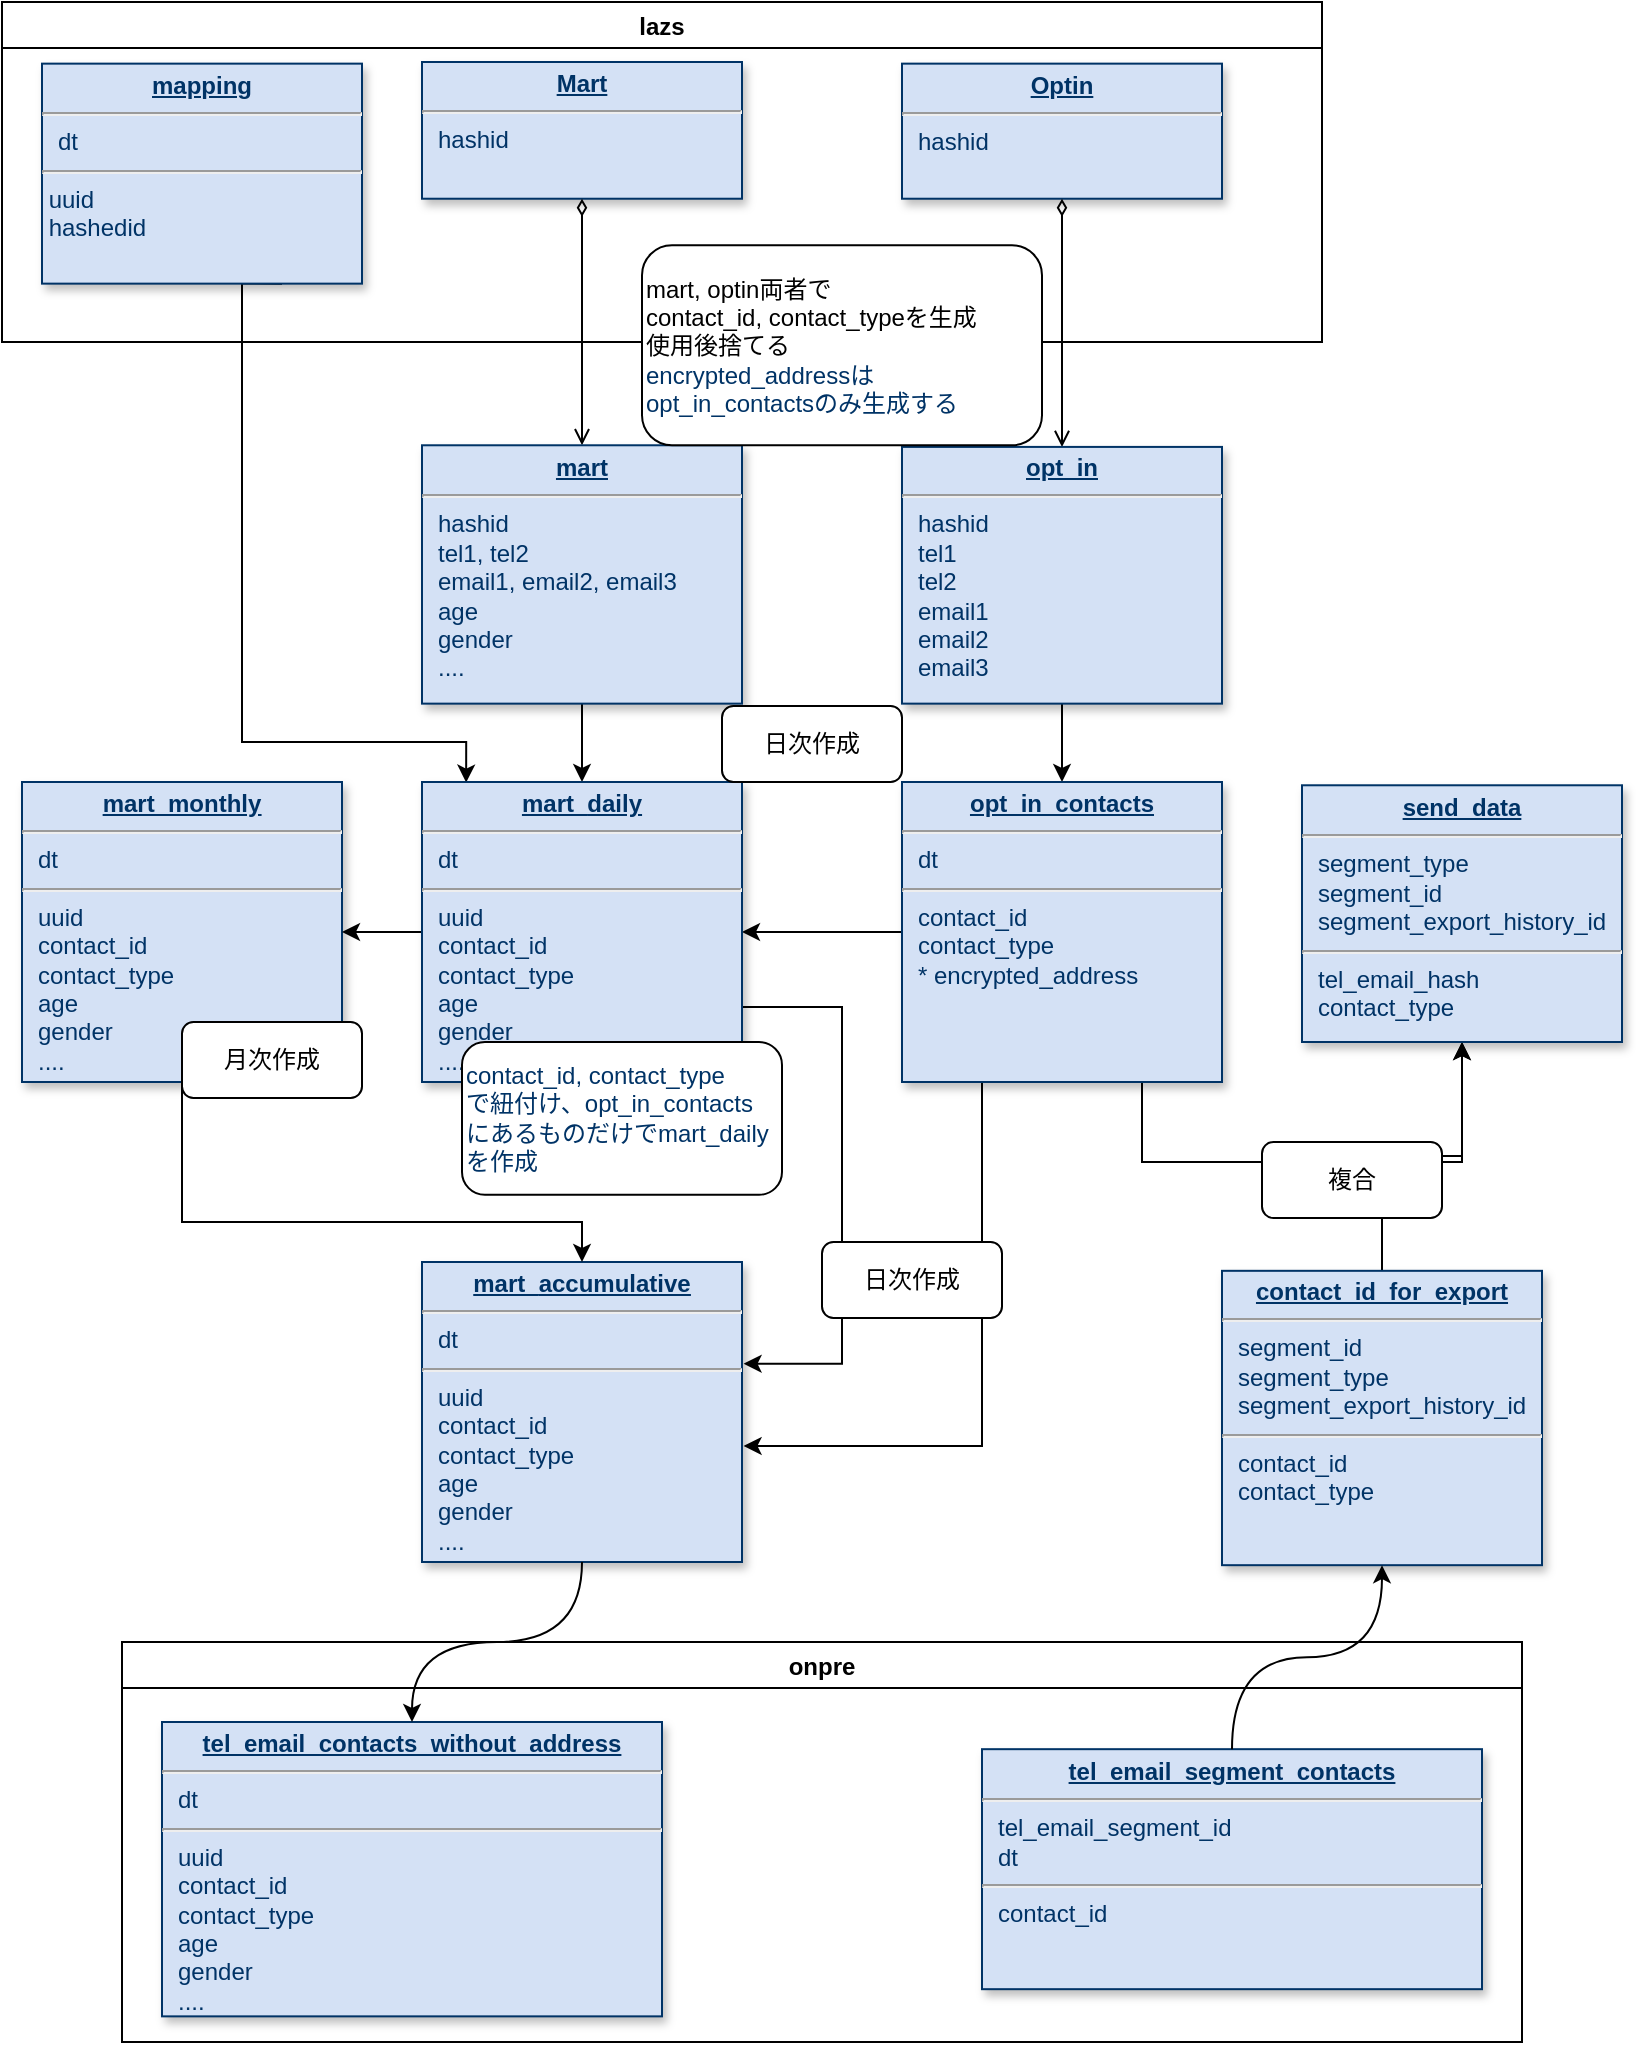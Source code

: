 <mxfile version="15.7.3" type="github">
  <diagram name="Page-1" id="efa7a0a1-bf9b-a30e-e6df-94a7791c09e9">
    <mxGraphModel dx="1678" dy="838" grid="1" gridSize="10" guides="1" tooltips="1" connect="1" arrows="1" fold="1" page="1" pageScale="1" pageWidth="826" pageHeight="1169" background="none" math="0" shadow="0">
      <root>
        <mxCell id="0" />
        <mxCell id="1" parent="0" />
        <mxCell id="25" value="&lt;p style=&quot;margin: 0px ; margin-top: 4px ; text-align: center ; text-decoration: underline&quot;&gt;&lt;b&gt;Mart&lt;/b&gt;&lt;/p&gt;&lt;hr&gt;&lt;p style=&quot;margin: 0px ; margin-left: 8px&quot;&gt;hashid&lt;br&gt;&lt;/p&gt;" style="verticalAlign=top;align=left;overflow=fill;fontSize=12;fontFamily=Helvetica;html=1;strokeColor=#003366;shadow=1;fillColor=#D4E1F5;fontColor=#003366" parent="1" vertex="1">
          <mxGeometry x="220" y="50" width="160" height="68.36" as="geometry" />
        </mxCell>
        <mxCell id="19" value="&lt;p style=&quot;margin: 0px ; margin-top: 4px ; text-align: center ; text-decoration: underline&quot;&gt;&lt;strong&gt;Optin&lt;/strong&gt;&lt;/p&gt;&lt;hr&gt;&lt;p style=&quot;margin: 0px ; margin-left: 8px&quot;&gt;hashid&lt;br&gt;&lt;/p&gt;&lt;p style=&quot;margin: 0px ; margin-left: 8px&quot;&gt;&lt;br&gt;&lt;/p&gt;" style="verticalAlign=top;align=left;overflow=fill;fontSize=12;fontFamily=Helvetica;html=1;strokeColor=#003366;shadow=1;fillColor=#D4E1F5;fontColor=#003366" parent="1" vertex="1">
          <mxGeometry x="460" y="50.82" width="160" height="67.54" as="geometry" />
        </mxCell>
        <mxCell id="90" value="" style="endArrow=open;startArrow=diamondThin;startFill=0;edgeStyle=orthogonalEdgeStyle" parent="1" source="25" target="21" edge="1">
          <mxGeometry x="1430" y="300" as="geometry">
            <mxPoint x="1430" y="300" as="sourcePoint" />
            <mxPoint x="1590" y="300" as="targetPoint" />
          </mxGeometry>
        </mxCell>
        <mxCell id="36" value="" style="endArrow=open;startArrow=diamondThin;startFill=0;edgeStyle=orthogonalEdgeStyle;entryX=0.5;entryY=0;entryDx=0;entryDy=0;" parent="1" source="19" target="20" edge="1">
          <mxGeometry x="770" y="140.82" as="geometry">
            <mxPoint x="770" y="140.82" as="sourcePoint" />
            <mxPoint x="1160" y="382.46" as="targetPoint" />
          </mxGeometry>
        </mxCell>
        <mxCell id="sF7MwyPJBfuZg916_Yfn-266" style="edgeStyle=orthogonalEdgeStyle;rounded=0;orthogonalLoop=1;jettySize=auto;html=1;exitX=0.5;exitY=0;exitDx=0;exitDy=0;entryX=0.5;entryY=1;entryDx=0;entryDy=0;" edge="1" parent="1" source="sF7MwyPJBfuZg916_Yfn-184" target="sF7MwyPJBfuZg916_Yfn-252">
          <mxGeometry relative="1" as="geometry">
            <Array as="points">
              <mxPoint x="700" y="597" />
              <mxPoint x="740" y="597" />
            </Array>
          </mxGeometry>
        </mxCell>
        <mxCell id="sF7MwyPJBfuZg916_Yfn-184" value="&lt;p style=&quot;margin: 4px 0px 0px ; text-align: center&quot;&gt;&lt;b&gt;&lt;u&gt;contact_id_for_export&lt;/u&gt;&lt;/b&gt;&lt;br&gt;&lt;/p&gt;&lt;hr&gt;&lt;p style=&quot;margin: 0px 0px 0px 8px&quot;&gt;segment_id&lt;br&gt;&lt;/p&gt;&lt;p style=&quot;margin: 0px 0px 0px 8px&quot;&gt;segment_type&lt;/p&gt;&lt;p style=&quot;margin: 0px 0px 0px 8px&quot;&gt;segment_export_history_id&lt;/p&gt;&lt;hr&gt;&lt;p style=&quot;margin: 0px 0px 0px 8px&quot;&gt;contact_id&lt;/p&gt;&lt;p style=&quot;margin: 0px 0px 0px 8px&quot;&gt;contact_type&lt;/p&gt;&lt;p style=&quot;margin: 0px 0px 0px 8px&quot;&gt;&lt;br&gt;&lt;/p&gt;" style="verticalAlign=top;align=left;overflow=fill;fontSize=12;fontFamily=Helvetica;html=1;strokeColor=#003366;shadow=1;fillColor=#D4E1F5;fontColor=#003366" vertex="1" parent="1">
          <mxGeometry x="620" y="654.41" width="160" height="147.18" as="geometry" />
        </mxCell>
        <mxCell id="sF7MwyPJBfuZg916_Yfn-248" style="edgeStyle=orthogonalEdgeStyle;rounded=0;orthogonalLoop=1;jettySize=auto;html=1;exitX=0.75;exitY=1;exitDx=0;exitDy=0;entryX=0.138;entryY=0.002;entryDx=0;entryDy=0;entryPerimeter=0;" edge="1" parent="1" source="sF7MwyPJBfuZg916_Yfn-124" target="sF7MwyPJBfuZg916_Yfn-143">
          <mxGeometry relative="1" as="geometry">
            <Array as="points">
              <mxPoint x="130" y="390" />
              <mxPoint x="242" y="390" />
            </Array>
          </mxGeometry>
        </mxCell>
        <mxCell id="sF7MwyPJBfuZg916_Yfn-127" style="edgeStyle=orthogonalEdgeStyle;rounded=0;orthogonalLoop=1;jettySize=auto;html=1;exitX=0;exitY=0.5;exitDx=0;exitDy=0;entryX=1;entryY=0.5;entryDx=0;entryDy=0;curved=1;" edge="1" parent="1" source="sF7MwyPJBfuZg916_Yfn-173" target="sF7MwyPJBfuZg916_Yfn-143">
          <mxGeometry relative="1" as="geometry" />
        </mxCell>
        <mxCell id="sF7MwyPJBfuZg916_Yfn-174" style="edgeStyle=orthogonalEdgeStyle;curved=1;rounded=0;orthogonalLoop=1;jettySize=auto;html=1;exitX=0.5;exitY=0;exitDx=0;exitDy=0;entryX=0.5;entryY=1;entryDx=0;entryDy=0;startArrow=classic;startFill=1;strokeWidth=1;endArrow=none;endFill=0;" edge="1" parent="1" source="sF7MwyPJBfuZg916_Yfn-173" target="20">
          <mxGeometry relative="1" as="geometry" />
        </mxCell>
        <mxCell id="20" value="&lt;p style=&quot;margin: 0px ; margin-top: 4px ; text-align: center ; text-decoration: underline&quot;&gt;&lt;strong&gt;opt_in&lt;/strong&gt;&lt;/p&gt;&lt;hr&gt;&lt;p style=&quot;margin: 0px ; margin-left: 8px&quot;&gt;&lt;span&gt;hashid&lt;/span&gt;&lt;br&gt;&lt;/p&gt;&lt;p style=&quot;margin: 0px 0px 0px 8px&quot;&gt;tel1&lt;/p&gt;&lt;p style=&quot;margin: 0px 0px 0px 8px&quot;&gt;tel2&lt;/p&gt;&lt;p style=&quot;margin: 0px 0px 0px 8px&quot;&gt;email1&lt;/p&gt;&lt;p style=&quot;margin: 0px 0px 0px 8px&quot;&gt;email2&lt;/p&gt;&lt;p style=&quot;margin: 0px 0px 0px 8px&quot;&gt;email3&lt;/p&gt;&lt;p style=&quot;margin: 0px 0px 0px 8px&quot;&gt;&lt;br&gt;&lt;/p&gt;" style="verticalAlign=top;align=left;overflow=fill;fontSize=12;fontFamily=Helvetica;html=1;strokeColor=#003366;shadow=1;fillColor=#D4E1F5;fontColor=#003366" parent="1" vertex="1">
          <mxGeometry x="460" y="242.46" width="160" height="128.36" as="geometry" />
        </mxCell>
        <mxCell id="sF7MwyPJBfuZg916_Yfn-115" value="&lt;p style=&quot;margin: 0px ; margin-top: 4px ; text-align: center ; text-decoration: underline&quot;&gt;&lt;b&gt;mart_&lt;/b&gt;&lt;b&gt;&lt;u&gt;accumulative&lt;/u&gt;&lt;/b&gt;&lt;/p&gt;&lt;hr&gt;&lt;p style=&quot;margin: 0px 0px 0px 8px&quot;&gt;dt&lt;/p&gt;&lt;hr&gt;&lt;p style=&quot;margin: 0px 0px 0px 8px&quot;&gt;uuid&lt;/p&gt;&lt;p style=&quot;margin: 0px 0px 0px 8px&quot;&gt;contact_id&lt;br&gt;&lt;/p&gt;&lt;p style=&quot;margin: 0px 0px 0px 8px&quot;&gt;contact_type&lt;/p&gt;&lt;p style=&quot;margin: 0px 0px 0px 8px&quot;&gt;age&lt;/p&gt;&lt;p style=&quot;margin: 0px 0px 0px 8px&quot;&gt;gender&lt;/p&gt;&lt;p style=&quot;margin: 0px 0px 0px 8px&quot;&gt;....&lt;/p&gt;" style="verticalAlign=top;align=left;overflow=fill;fontSize=12;fontFamily=Helvetica;html=1;strokeColor=#003366;shadow=1;fillColor=#D4E1F5;fontColor=#003366" vertex="1" parent="1">
          <mxGeometry x="220" y="650" width="160" height="150" as="geometry" />
        </mxCell>
        <mxCell id="sF7MwyPJBfuZg916_Yfn-120" style="edgeStyle=orthogonalEdgeStyle;rounded=0;orthogonalLoop=1;jettySize=auto;html=1;exitX=0.5;exitY=1;exitDx=0;exitDy=0;entryX=0.5;entryY=0;entryDx=0;entryDy=0;" edge="1" parent="1" source="sF7MwyPJBfuZg916_Yfn-129" target="sF7MwyPJBfuZg916_Yfn-115">
          <mxGeometry relative="1" as="geometry">
            <Array as="points">
              <mxPoint x="100" y="630" />
              <mxPoint x="300" y="630" />
            </Array>
          </mxGeometry>
        </mxCell>
        <mxCell id="sF7MwyPJBfuZg916_Yfn-146" style="edgeStyle=orthogonalEdgeStyle;curved=1;rounded=0;orthogonalLoop=1;jettySize=auto;html=1;exitX=0.5;exitY=1;exitDx=0;exitDy=0;entryX=0.5;entryY=0;entryDx=0;entryDy=0;" edge="1" parent="1" source="21" target="sF7MwyPJBfuZg916_Yfn-143">
          <mxGeometry relative="1" as="geometry" />
        </mxCell>
        <mxCell id="21" value="&lt;p style=&quot;margin: 0px ; margin-top: 4px ; text-align: center ; text-decoration: underline&quot;&gt;&lt;b&gt;mart&lt;/b&gt;&lt;/p&gt;&lt;hr&gt;&lt;p style=&quot;margin: 0px 0px 0px 8px&quot;&gt;hashid&lt;br&gt;&lt;/p&gt;&lt;p style=&quot;margin: 0px 0px 0px 8px&quot;&gt;tel1, tel2&amp;nbsp;&lt;/p&gt;&lt;p style=&quot;margin: 0px 0px 0px 8px&quot;&gt;email1, email2, email3&lt;/p&gt;&lt;p style=&quot;margin: 0px 0px 0px 8px&quot;&gt;age&lt;/p&gt;&lt;p style=&quot;margin: 0px 0px 0px 8px&quot;&gt;gender&lt;/p&gt;&lt;p style=&quot;margin: 0px 0px 0px 8px&quot;&gt;....&lt;/p&gt;" style="verticalAlign=top;align=left;overflow=fill;fontSize=12;fontFamily=Helvetica;html=1;strokeColor=#003366;shadow=1;fillColor=#D4E1F5;fontColor=#003366" parent="1" vertex="1">
          <mxGeometry x="220" y="241.64" width="160" height="129.18" as="geometry" />
        </mxCell>
        <mxCell id="sF7MwyPJBfuZg916_Yfn-128" style="edgeStyle=orthogonalEdgeStyle;curved=1;rounded=0;orthogonalLoop=1;jettySize=auto;html=1;exitX=0.5;exitY=1;exitDx=0;exitDy=0;" edge="1" parent="1" source="21" target="21">
          <mxGeometry relative="1" as="geometry" />
        </mxCell>
        <mxCell id="sF7MwyPJBfuZg916_Yfn-129" value="&lt;p style=&quot;margin: 0px ; margin-top: 4px ; text-align: center ; text-decoration: underline&quot;&gt;&lt;b&gt;mart_&lt;/b&gt;&lt;b&gt;&lt;u&gt;monthly&lt;/u&gt;&lt;/b&gt;&lt;/p&gt;&lt;hr&gt;&lt;p style=&quot;margin: 0px 0px 0px 8px&quot;&gt;dt&lt;br&gt;&lt;/p&gt;&lt;hr&gt;&lt;p style=&quot;margin: 0px 0px 0px 8px&quot;&gt;uuid&lt;/p&gt;&lt;p style=&quot;margin: 0px 0px 0px 8px&quot;&gt;contact_id&lt;br&gt;&lt;/p&gt;&lt;p style=&quot;margin: 0px 0px 0px 8px&quot;&gt;contact_type&lt;/p&gt;&lt;p style=&quot;margin: 0px 0px 0px 8px&quot;&gt;age&lt;/p&gt;&lt;p style=&quot;margin: 0px 0px 0px 8px&quot;&gt;gender&lt;/p&gt;&lt;p style=&quot;margin: 0px 0px 0px 8px&quot;&gt;....&lt;/p&gt;&lt;div&gt;&lt;br&gt;&lt;/div&gt;" style="verticalAlign=top;align=left;overflow=fill;fontSize=12;fontFamily=Helvetica;html=1;strokeColor=#003366;shadow=1;fillColor=#D4E1F5;fontColor=#003366" vertex="1" parent="1">
          <mxGeometry x="20" y="410" width="160" height="150" as="geometry" />
        </mxCell>
        <mxCell id="sF7MwyPJBfuZg916_Yfn-246" style="edgeStyle=orthogonalEdgeStyle;rounded=0;orthogonalLoop=1;jettySize=auto;html=1;exitX=0;exitY=0.5;exitDx=0;exitDy=0;entryX=1;entryY=0.5;entryDx=0;entryDy=0;" edge="1" parent="1" source="sF7MwyPJBfuZg916_Yfn-143" target="sF7MwyPJBfuZg916_Yfn-129">
          <mxGeometry relative="1" as="geometry" />
        </mxCell>
        <mxCell id="sF7MwyPJBfuZg916_Yfn-264" style="edgeStyle=orthogonalEdgeStyle;rounded=0;orthogonalLoop=1;jettySize=auto;html=1;exitX=1;exitY=0.75;exitDx=0;exitDy=0;entryX=1.005;entryY=0.339;entryDx=0;entryDy=0;entryPerimeter=0;" edge="1" parent="1" source="sF7MwyPJBfuZg916_Yfn-143" target="sF7MwyPJBfuZg916_Yfn-115">
          <mxGeometry relative="1" as="geometry">
            <Array as="points">
              <mxPoint x="430" y="522" />
              <mxPoint x="430" y="701" />
            </Array>
          </mxGeometry>
        </mxCell>
        <mxCell id="sF7MwyPJBfuZg916_Yfn-143" value="&lt;p style=&quot;margin: 0px ; margin-top: 4px ; text-align: center ; text-decoration: underline&quot;&gt;&lt;b&gt;mart_&lt;/b&gt;&lt;b&gt;&lt;u&gt;daily&lt;/u&gt;&lt;/b&gt;&lt;br&gt;&lt;/p&gt;&lt;hr&gt;&lt;p style=&quot;margin: 0px 0px 0px 8px&quot;&gt;dt&lt;br&gt;&lt;/p&gt;&lt;hr&gt;&lt;p style=&quot;margin: 0px 0px 0px 8px&quot;&gt;&lt;span&gt;uuid&lt;/span&gt;&lt;/p&gt;&lt;p style=&quot;margin: 0px 0px 0px 8px&quot;&gt;&lt;span&gt;contact_id&lt;/span&gt;&lt;br&gt;&lt;/p&gt;&lt;p style=&quot;margin: 0px 0px 0px 8px&quot;&gt;contact_type&lt;/p&gt;&lt;p style=&quot;margin: 0px 0px 0px 8px&quot;&gt;age&lt;/p&gt;&lt;p style=&quot;margin: 0px 0px 0px 8px&quot;&gt;gender&lt;/p&gt;&lt;p style=&quot;margin: 0px 0px 0px 8px&quot;&gt;....&lt;/p&gt;" style="verticalAlign=top;align=left;overflow=fill;fontSize=12;fontFamily=Helvetica;html=1;strokeColor=#003366;shadow=1;fillColor=#D4E1F5;fontColor=#003366" vertex="1" parent="1">
          <mxGeometry x="220" y="410" width="160" height="150" as="geometry" />
        </mxCell>
        <mxCell id="sF7MwyPJBfuZg916_Yfn-265" style="edgeStyle=orthogonalEdgeStyle;rounded=0;orthogonalLoop=1;jettySize=auto;html=1;exitX=0.25;exitY=1;exitDx=0;exitDy=0;entryX=1.005;entryY=0.613;entryDx=0;entryDy=0;entryPerimeter=0;" edge="1" parent="1" source="sF7MwyPJBfuZg916_Yfn-173" target="sF7MwyPJBfuZg916_Yfn-115">
          <mxGeometry relative="1" as="geometry" />
        </mxCell>
        <mxCell id="sF7MwyPJBfuZg916_Yfn-267" style="edgeStyle=orthogonalEdgeStyle;rounded=0;orthogonalLoop=1;jettySize=auto;html=1;exitX=0.75;exitY=1;exitDx=0;exitDy=0;entryX=0.5;entryY=1;entryDx=0;entryDy=0;" edge="1" parent="1" source="sF7MwyPJBfuZg916_Yfn-173" target="sF7MwyPJBfuZg916_Yfn-252">
          <mxGeometry relative="1" as="geometry">
            <Array as="points">
              <mxPoint x="580" y="600" />
              <mxPoint x="740" y="600" />
            </Array>
          </mxGeometry>
        </mxCell>
        <mxCell id="sF7MwyPJBfuZg916_Yfn-173" value="&lt;p style=&quot;margin: 0px ; margin-top: 4px ; text-align: center ; text-decoration: underline&quot;&gt;&lt;strong&gt;opt_in_contacts&lt;/strong&gt;&lt;/p&gt;&lt;hr&gt;&lt;p style=&quot;margin: 0px ; margin-left: 8px&quot;&gt;dt&lt;/p&gt;&lt;hr&gt;&lt;p style=&quot;margin: 0px 0px 0px 8px&quot;&gt;contact_id&lt;br&gt;&lt;/p&gt;&lt;p style=&quot;margin: 0px 0px 0px 8px&quot;&gt;contact_type&lt;/p&gt;&lt;p style=&quot;margin: 0px 0px 0px 8px&quot;&gt;* encrypted_address&lt;br&gt;&lt;/p&gt;" style="verticalAlign=top;align=left;overflow=fill;fontSize=12;fontFamily=Helvetica;html=1;strokeColor=#003366;shadow=1;fillColor=#D4E1F5;fontColor=#003366" vertex="1" parent="1">
          <mxGeometry x="460" y="410" width="160" height="150" as="geometry" />
        </mxCell>
        <mxCell id="sF7MwyPJBfuZg916_Yfn-179" value="日次作成" style="rounded=1;whiteSpace=wrap;html=1;" vertex="1" parent="1">
          <mxGeometry x="370" y="372" width="90" height="38" as="geometry" />
        </mxCell>
        <mxCell id="sF7MwyPJBfuZg916_Yfn-181" value="&lt;span style=&quot;color: rgb(0 , 51 , 102)&quot;&gt;contact_id,&amp;nbsp;&lt;/span&gt;&lt;span style=&quot;color: rgb(0 , 51 , 102)&quot;&gt;contact_type&lt;/span&gt;&lt;span style=&quot;color: rgb(0 , 51 , 102)&quot;&gt;&lt;br&gt;&lt;/span&gt;&lt;span style=&quot;color: rgb(0 , 51 , 102)&quot;&gt;で紐付け、&lt;/span&gt;&lt;font color=&quot;#003366&quot;&gt;opt_in_contacts&lt;br&gt;にあるものだけでmart_dailyを作成&lt;br&gt;&lt;/font&gt;" style="rounded=1;whiteSpace=wrap;html=1;align=left;" vertex="1" parent="1">
          <mxGeometry x="240" y="540" width="160" height="76.41" as="geometry" />
        </mxCell>
        <mxCell id="sF7MwyPJBfuZg916_Yfn-250" value="lazs" style="swimlane;" vertex="1" parent="1">
          <mxGeometry x="10" y="20" width="660" height="170" as="geometry" />
        </mxCell>
        <mxCell id="sF7MwyPJBfuZg916_Yfn-124" value="&lt;p style=&quot;margin: 0px ; margin-top: 4px ; text-align: center ; text-decoration: underline&quot;&gt;&lt;strong&gt;mapping&lt;/strong&gt;&lt;/p&gt;&lt;hr&gt;&lt;p style=&quot;margin: 0px ; margin-left: 8px&quot;&gt;dt&lt;/p&gt;&lt;hr&gt;&lt;blockquote style=&quot;margin: 0 0 0 40px ; border: none ; padding: 0px&quot;&gt;&lt;/blockquote&gt;&lt;span&gt;&lt;div&gt;&lt;span&gt;&amp;nbsp;uuid&lt;/span&gt;&lt;/div&gt;&lt;/span&gt;&lt;div&gt;&lt;span&gt;&amp;nbsp;hashedid&lt;/span&gt;&lt;/div&gt;" style="verticalAlign=top;align=left;overflow=fill;fontSize=12;fontFamily=Helvetica;html=1;strokeColor=#003366;shadow=1;fillColor=#D4E1F5;fontColor=#003366" vertex="1" parent="sF7MwyPJBfuZg916_Yfn-250">
          <mxGeometry x="20" y="30.82" width="160" height="110" as="geometry" />
        </mxCell>
        <mxCell id="sF7MwyPJBfuZg916_Yfn-138" value="月次作成" style="rounded=1;whiteSpace=wrap;html=1;" vertex="1" parent="1">
          <mxGeometry x="100" y="530" width="90" height="38" as="geometry" />
        </mxCell>
        <mxCell id="sF7MwyPJBfuZg916_Yfn-249" value="onpre" style="swimlane;" vertex="1" parent="1">
          <mxGeometry x="70" y="840" width="700" height="200" as="geometry" />
        </mxCell>
        <mxCell id="sF7MwyPJBfuZg916_Yfn-188" value="&lt;p style=&quot;margin: 4px 0px 0px ; text-align: center&quot;&gt;&lt;b&gt;&lt;u&gt;tel_email_contacts_without_address&lt;/u&gt;&lt;/b&gt;&lt;br&gt;&lt;/p&gt;&lt;hr&gt;&lt;p style=&quot;margin: 0px 0px 0px 8px&quot;&gt;dt&lt;/p&gt;&lt;hr&gt;&lt;p style=&quot;margin: 0px 0px 0px 8px&quot;&gt;uuid&lt;/p&gt;&lt;p style=&quot;margin: 0px 0px 0px 8px&quot;&gt;contact_id&lt;/p&gt;&lt;p style=&quot;margin: 0px 0px 0px 8px&quot;&gt;contact_type&lt;br&gt;&lt;/p&gt;&lt;p style=&quot;margin: 0px 0px 0px 8px&quot;&gt;age&lt;/p&gt;&lt;p style=&quot;margin: 0px 0px 0px 8px&quot;&gt;gender&lt;/p&gt;&lt;p style=&quot;margin: 0px 0px 0px 8px&quot;&gt;....&lt;/p&gt;" style="verticalAlign=top;align=left;overflow=fill;fontSize=12;fontFamily=Helvetica;html=1;strokeColor=#003366;shadow=1;fillColor=#D4E1F5;fontColor=#003366" vertex="1" parent="sF7MwyPJBfuZg916_Yfn-249">
          <mxGeometry x="20" y="40" width="250" height="147.18" as="geometry" />
        </mxCell>
        <mxCell id="sF7MwyPJBfuZg916_Yfn-261" value="&lt;p style=&quot;margin: 4px 0px 0px ; text-align: center&quot;&gt;&lt;b&gt;&lt;u&gt;tel_email_segment_contacts&lt;/u&gt;&lt;/b&gt;&lt;br&gt;&lt;/p&gt;&lt;hr&gt;&lt;p style=&quot;margin: 0px 0px 0px 8px&quot;&gt;tel_email_segment_id&lt;br&gt;&lt;/p&gt;&lt;p style=&quot;margin: 0px 0px 0px 8px&quot;&gt;dt&lt;/p&gt;&lt;hr&gt;&lt;p style=&quot;margin: 0px 0px 0px 8px&quot;&gt;contact_id&lt;br&gt;&lt;/p&gt;&lt;p style=&quot;margin: 0px 0px 0px 8px&quot;&gt;&lt;br&gt;&lt;/p&gt;" style="verticalAlign=top;align=left;overflow=fill;fontSize=12;fontFamily=Helvetica;html=1;strokeColor=#003366;shadow=1;fillColor=#D4E1F5;fontColor=#003366" vertex="1" parent="sF7MwyPJBfuZg916_Yfn-249">
          <mxGeometry x="430" y="53.59" width="250" height="120" as="geometry" />
        </mxCell>
        <mxCell id="sF7MwyPJBfuZg916_Yfn-180" value="&lt;div&gt;&lt;span&gt;mart, optin両者で&lt;/span&gt;&lt;/div&gt;&lt;div&gt;&lt;span&gt;contact_id,&lt;/span&gt;&lt;span style=&quot;color: rgb(0 , 51 , 102)&quot;&gt;&amp;nbsp;&lt;/span&gt;&lt;span&gt;contact_typeを生成&lt;/span&gt;&lt;/div&gt;&lt;div&gt;&lt;span&gt;使用後捨てる&lt;/span&gt;&lt;/div&gt;&lt;div&gt;&lt;span style=&quot;color: rgb(0 , 51 , 102)&quot;&gt;encrypted_addressは&amp;nbsp;&lt;/span&gt;&lt;span&gt;&lt;br&gt;&lt;/span&gt;&lt;/div&gt;&lt;font color=&quot;#003366&quot;&gt;opt_in_contactsのみ生成する&lt;/font&gt;" style="rounded=1;whiteSpace=wrap;html=1;align=left;fillColor=default;" vertex="1" parent="1">
          <mxGeometry x="330" y="141.64" width="200" height="100" as="geometry" />
        </mxCell>
        <mxCell id="sF7MwyPJBfuZg916_Yfn-126" style="edgeStyle=orthogonalEdgeStyle;rounded=0;orthogonalLoop=1;jettySize=auto;html=1;exitX=0.5;exitY=1;exitDx=0;exitDy=0;entryX=0.5;entryY=0;entryDx=0;entryDy=0;curved=1;" edge="1" parent="1" source="sF7MwyPJBfuZg916_Yfn-115" target="sF7MwyPJBfuZg916_Yfn-188">
          <mxGeometry relative="1" as="geometry">
            <mxPoint x="300" y="831.82" as="sourcePoint" />
            <mxPoint x="300" y="830" as="targetPoint" />
          </mxGeometry>
        </mxCell>
        <mxCell id="sF7MwyPJBfuZg916_Yfn-252" value="&lt;p style=&quot;margin: 0px ; margin-top: 4px ; text-align: center ; text-decoration: underline&quot;&gt;&lt;strong&gt;send_data&lt;/strong&gt;&lt;/p&gt;&lt;hr&gt;&lt;p style=&quot;margin: 0px 0px 0px 8px&quot;&gt;segment_type&lt;/p&gt;&lt;p style=&quot;margin: 0px 0px 0px 8px&quot;&gt;segment_id&lt;/p&gt;&lt;p style=&quot;margin: 0px 0px 0px 8px&quot;&gt;segment_export_history_id&lt;/p&gt;&lt;hr&gt;&lt;p style=&quot;margin: 0px ; margin-left: 8px&quot;&gt;tel_email_hash&lt;br&gt;&lt;/p&gt;&lt;p style=&quot;margin: 0px 0px 0px 8px&quot;&gt;&lt;span&gt;contact_type&lt;/span&gt;&lt;br&gt;&lt;/p&gt;" style="verticalAlign=top;align=left;overflow=fill;fontSize=12;fontFamily=Helvetica;html=1;strokeColor=#003366;shadow=1;fillColor=#D4E1F5;fontColor=#003366" vertex="1" parent="1">
          <mxGeometry x="660" y="411.64" width="160" height="128.36" as="geometry" />
        </mxCell>
        <mxCell id="sF7MwyPJBfuZg916_Yfn-186" value="複合" style="rounded=1;whiteSpace=wrap;html=1;" vertex="1" parent="1">
          <mxGeometry x="640" y="590" width="90" height="38" as="geometry" />
        </mxCell>
        <mxCell id="sF7MwyPJBfuZg916_Yfn-262" style="edgeStyle=orthogonalEdgeStyle;curved=1;rounded=0;orthogonalLoop=1;jettySize=auto;html=1;exitX=0.5;exitY=0;exitDx=0;exitDy=0;entryX=0.5;entryY=1;entryDx=0;entryDy=0;" edge="1" parent="1" source="sF7MwyPJBfuZg916_Yfn-261" target="sF7MwyPJBfuZg916_Yfn-184">
          <mxGeometry relative="1" as="geometry" />
        </mxCell>
        <mxCell id="sF7MwyPJBfuZg916_Yfn-148" value="日次作成" style="rounded=1;whiteSpace=wrap;html=1;" vertex="1" parent="1">
          <mxGeometry x="420" y="640" width="90" height="38" as="geometry" />
        </mxCell>
      </root>
    </mxGraphModel>
  </diagram>
</mxfile>
